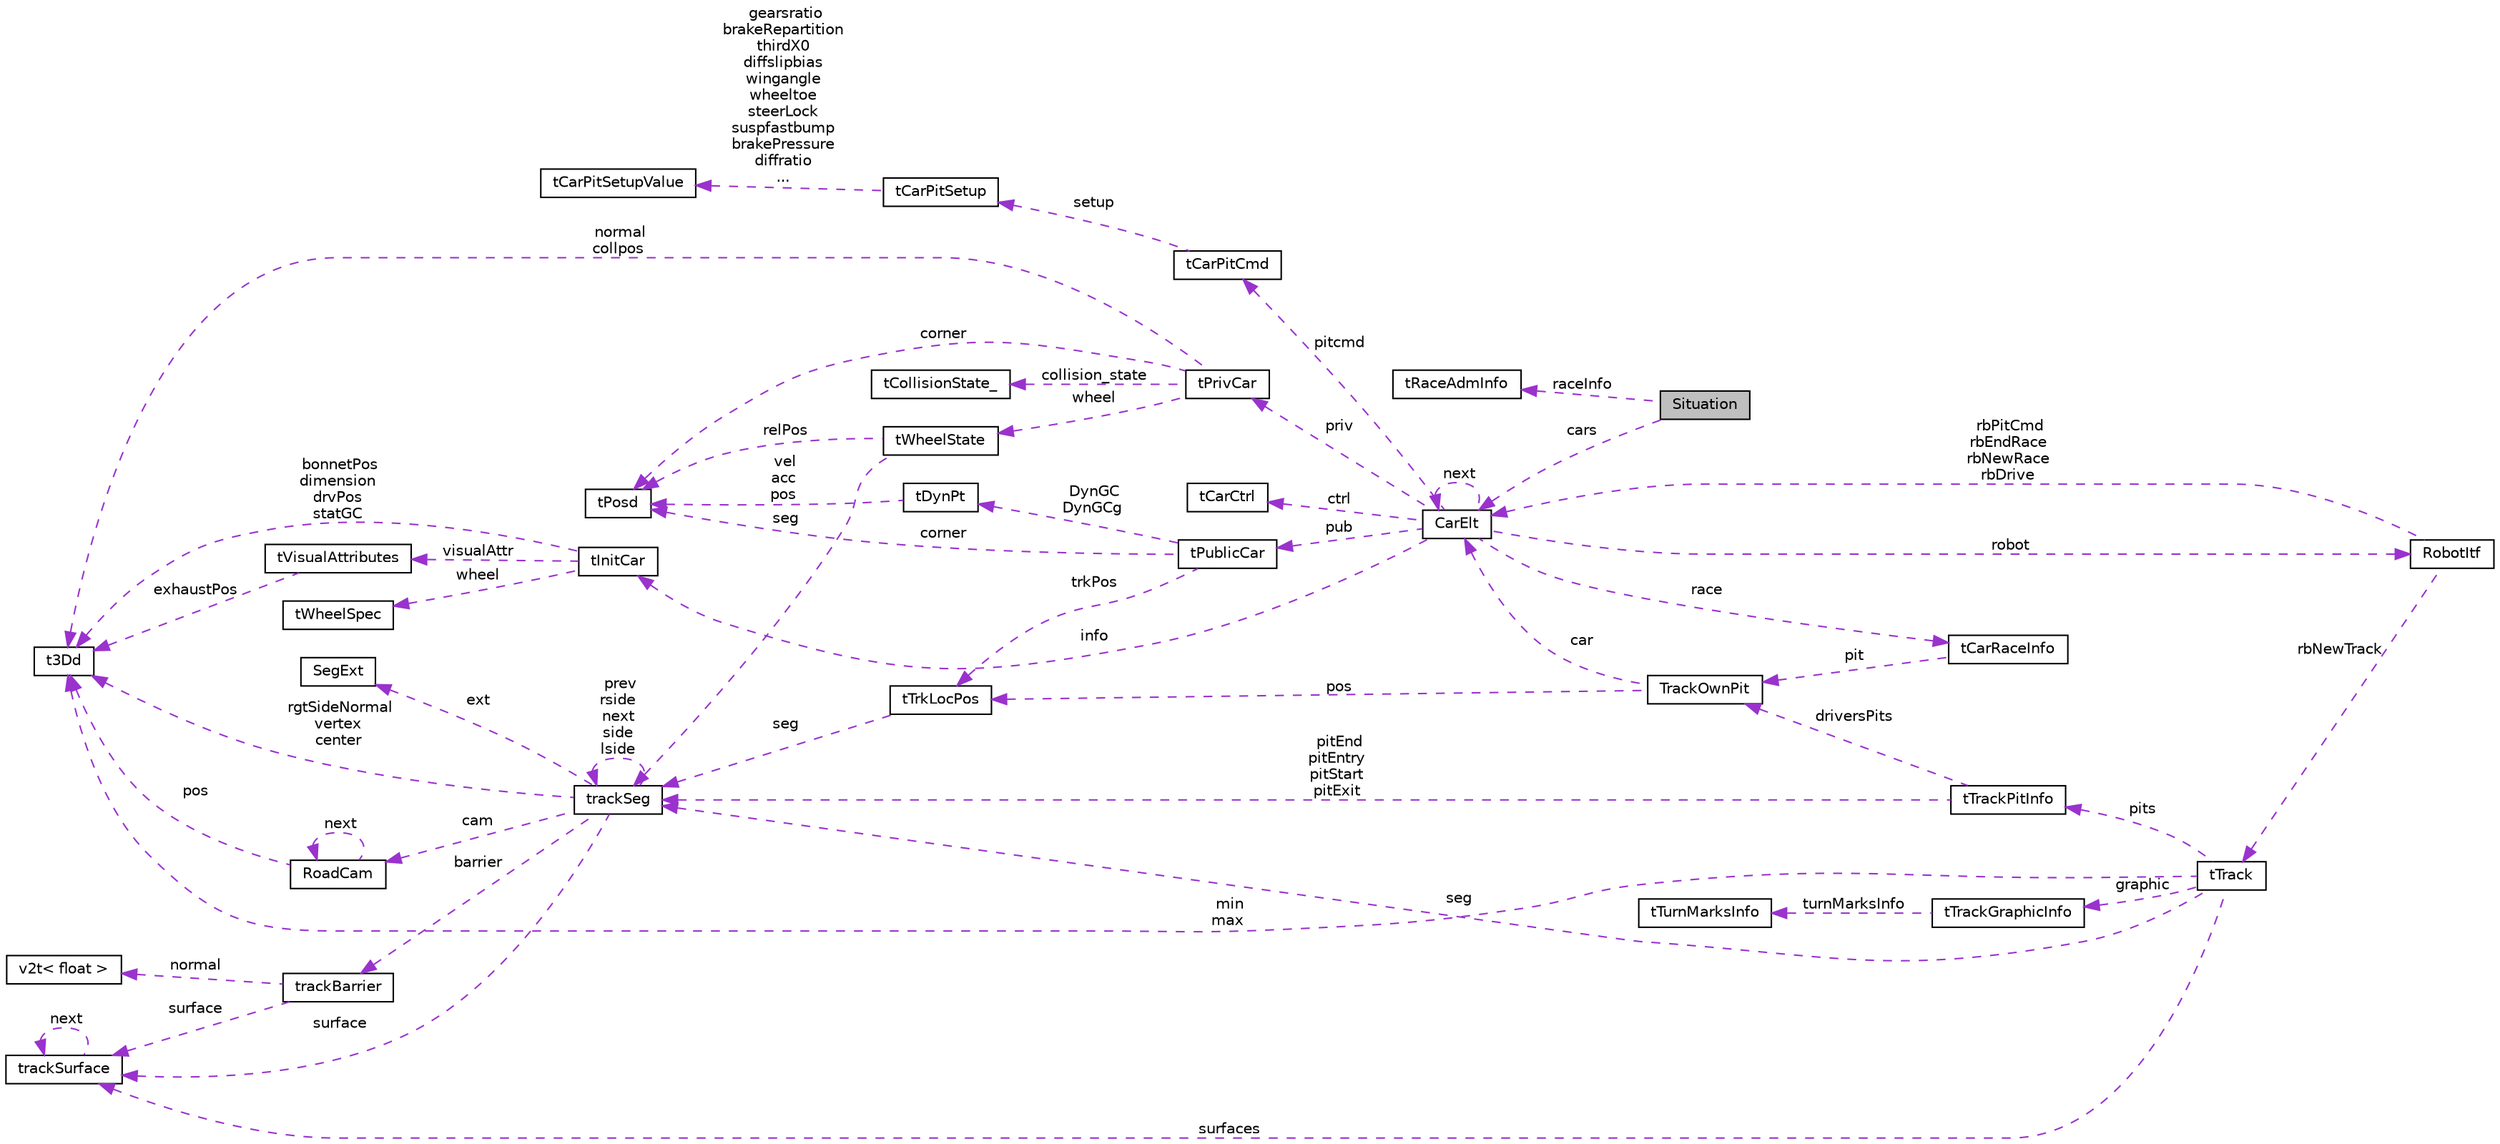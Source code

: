 digraph "Situation"
{
  edge [fontname="Helvetica",fontsize="10",labelfontname="Helvetica",labelfontsize="10"];
  node [fontname="Helvetica",fontsize="10",shape=record];
  rankdir="LR";
  Node1 [label="Situation",height=0.2,width=0.4,color="black", fillcolor="grey75", style="filled", fontcolor="black"];
  Node2 -> Node1 [dir="back",color="darkorchid3",fontsize="10",style="dashed",label=" raceInfo" ,fontname="Helvetica"];
  Node2 [label="tRaceAdmInfo",height=0.2,width=0.4,color="black", fillcolor="white", style="filled",URL="$structt_race_adm_info.html",tooltip="General info on current race. "];
  Node3 -> Node1 [dir="back",color="darkorchid3",fontsize="10",style="dashed",label=" cars" ,fontname="Helvetica"];
  Node3 [label="CarElt",height=0.2,width=0.4,color="black", fillcolor="white", style="filled",URL="$struct_car_elt.html",tooltip="Car structure (tCarElt). "];
  Node4 -> Node3 [dir="back",color="darkorchid3",fontsize="10",style="dashed",label=" robot" ,fontname="Helvetica"];
  Node4 [label="RobotItf",height=0.2,width=0.4,color="black", fillcolor="white", style="filled",URL="$struct_robot_itf.html",tooltip="Interface Structure for Robots. "];
  Node3 -> Node4 [dir="back",color="darkorchid3",fontsize="10",style="dashed",label=" rbPitCmd\nrbEndRace\nrbNewRace\nrbDrive" ,fontname="Helvetica"];
  Node5 -> Node4 [dir="back",color="darkorchid3",fontsize="10",style="dashed",label=" rbNewTrack" ,fontname="Helvetica"];
  Node5 [label="tTrack",height=0.2,width=0.4,color="black", fillcolor="white", style="filled",URL="$structt_track.html",tooltip="Track structure. "];
  Node6 -> Node5 [dir="back",color="darkorchid3",fontsize="10",style="dashed",label=" min\nmax" ,fontname="Helvetica"];
  Node6 [label="t3Dd",height=0.2,width=0.4,color="black", fillcolor="white", style="filled",URL="$structt3_dd.html",tooltip="3D point. "];
  Node7 -> Node5 [dir="back",color="darkorchid3",fontsize="10",style="dashed",label=" surfaces" ,fontname="Helvetica"];
  Node7 [label="trackSurface",height=0.2,width=0.4,color="black", fillcolor="white", style="filled",URL="$structtrack_surface.html",tooltip="Surface. "];
  Node7 -> Node7 [dir="back",color="darkorchid3",fontsize="10",style="dashed",label=" next" ,fontname="Helvetica"];
  Node8 -> Node5 [dir="back",color="darkorchid3",fontsize="10",style="dashed",label=" pits" ,fontname="Helvetica"];
  Node8 [label="tTrackPitInfo",height=0.2,width=0.4,color="black", fillcolor="white", style="filled",URL="$structt_track_pit_info.html",tooltip="Pits Info Structure. "];
  Node9 -> Node8 [dir="back",color="darkorchid3",fontsize="10",style="dashed",label=" driversPits" ,fontname="Helvetica"];
  Node9 [label="TrackOwnPit",height=0.2,width=0.4,color="black", fillcolor="white", style="filled",URL="$struct_track_own_pit.html",tooltip="Driver&#39;s pit. "];
  Node10 -> Node9 [dir="back",color="darkorchid3",fontsize="10",style="dashed",label=" pos" ,fontname="Helvetica"];
  Node10 [label="tTrkLocPos",height=0.2,width=0.4,color="black", fillcolor="white", style="filled",URL="$structt_trk_loc_pos.html",tooltip="Location on the track in local coordinates. "];
  Node11 -> Node10 [dir="back",color="darkorchid3",fontsize="10",style="dashed",label=" seg" ,fontname="Helvetica"];
  Node11 [label="trackSeg",height=0.2,width=0.4,color="black", fillcolor="white", style="filled",URL="$structtrack_seg.html",tooltip="Track segment (tTrackSeg) The segments can be straights (type TR_STR): (the track goes from the right..."];
  Node6 -> Node11 [dir="back",color="darkorchid3",fontsize="10",style="dashed",label=" rgtSideNormal\nvertex\ncenter" ,fontname="Helvetica"];
  Node12 -> Node11 [dir="back",color="darkorchid3",fontsize="10",style="dashed",label=" barrier" ,fontname="Helvetica"];
  Node12 [label="trackBarrier",height=0.2,width=0.4,color="black", fillcolor="white", style="filled",URL="$structtrack_barrier.html",tooltip="Barrier. "];
  Node7 -> Node12 [dir="back",color="darkorchid3",fontsize="10",style="dashed",label=" surface" ,fontname="Helvetica"];
  Node13 -> Node12 [dir="back",color="darkorchid3",fontsize="10",style="dashed",label=" normal" ,fontname="Helvetica"];
  Node13 [label="v2t\< float \>",height=0.2,width=0.4,color="black", fillcolor="white", style="filled",URL="$classv2t.html"];
  Node7 -> Node11 [dir="back",color="darkorchid3",fontsize="10",style="dashed",label=" surface" ,fontname="Helvetica"];
  Node14 -> Node11 [dir="back",color="darkorchid3",fontsize="10",style="dashed",label=" cam" ,fontname="Helvetica"];
  Node14 [label="RoadCam",height=0.2,width=0.4,color="black", fillcolor="white", style="filled",URL="$struct_road_cam.html",tooltip="road camera "];
  Node6 -> Node14 [dir="back",color="darkorchid3",fontsize="10",style="dashed",label=" pos" ,fontname="Helvetica"];
  Node14 -> Node14 [dir="back",color="darkorchid3",fontsize="10",style="dashed",label=" next" ,fontname="Helvetica"];
  Node15 -> Node11 [dir="back",color="darkorchid3",fontsize="10",style="dashed",label=" ext" ,fontname="Helvetica"];
  Node15 [label="SegExt",height=0.2,width=0.4,color="black", fillcolor="white", style="filled",URL="$struct_seg_ext.html",tooltip="Extended track segment. "];
  Node11 -> Node11 [dir="back",color="darkorchid3",fontsize="10",style="dashed",label=" prev\nrside\nnext\nside\nlside" ,fontname="Helvetica"];
  Node3 -> Node9 [dir="back",color="darkorchid3",fontsize="10",style="dashed",label=" car" ,fontname="Helvetica"];
  Node11 -> Node8 [dir="back",color="darkorchid3",fontsize="10",style="dashed",label=" pitEnd\npitEntry\npitStart\npitExit" ,fontname="Helvetica"];
  Node16 -> Node5 [dir="back",color="darkorchid3",fontsize="10",style="dashed",label=" graphic" ,fontname="Helvetica"];
  Node16 [label="tTrackGraphicInfo",height=0.2,width=0.4,color="black", fillcolor="white", style="filled",URL="$structt_track_graphic_info.html"];
  Node17 -> Node16 [dir="back",color="darkorchid3",fontsize="10",style="dashed",label=" turnMarksInfo" ,fontname="Helvetica"];
  Node17 [label="tTurnMarksInfo",height=0.2,width=0.4,color="black", fillcolor="white", style="filled",URL="$structt_turn_marks_info.html"];
  Node11 -> Node5 [dir="back",color="darkorchid3",fontsize="10",style="dashed",label=" seg" ,fontname="Helvetica"];
  Node18 -> Node3 [dir="back",color="darkorchid3",fontsize="10",style="dashed",label=" pitcmd" ,fontname="Helvetica"];
  Node18 [label="tCarPitCmd",height=0.2,width=0.4,color="black", fillcolor="white", style="filled",URL="$structt_car_pit_cmd.html",tooltip="Command issued by the car during pit stop. "];
  Node19 -> Node18 [dir="back",color="darkorchid3",fontsize="10",style="dashed",label=" setup" ,fontname="Helvetica"];
  Node19 [label="tCarPitSetup",height=0.2,width=0.4,color="black", fillcolor="white", style="filled",URL="$structt_car_pit_setup.html"];
  Node20 -> Node19 [dir="back",color="darkorchid3",fontsize="10",style="dashed",label=" gearsratio\nbrakeRepartition\nthirdX0\ndiffslipbias\nwingangle\nwheeltoe\nsteerLock\nsuspfastbump\nbrakePressure\ndiffratio\n..." ,fontname="Helvetica"];
  Node20 [label="tCarPitSetupValue",height=0.2,width=0.4,color="black", fillcolor="white", style="filled",URL="$structt_car_pit_setup_value.html"];
  Node21 -> Node3 [dir="back",color="darkorchid3",fontsize="10",style="dashed",label=" info" ,fontname="Helvetica"];
  Node21 [label="tInitCar",height=0.2,width=0.4,color="black", fillcolor="white", style="filled",URL="$structt_init_car.html",tooltip="Static Public info. "];
  Node6 -> Node21 [dir="back",color="darkorchid3",fontsize="10",style="dashed",label=" bonnetPos\ndimension\ndrvPos\nstatGC" ,fontname="Helvetica"];
  Node22 -> Node21 [dir="back",color="darkorchid3",fontsize="10",style="dashed",label=" visualAttr" ,fontname="Helvetica"];
  Node22 [label="tVisualAttributes",height=0.2,width=0.4,color="black", fillcolor="white", style="filled",URL="$structt_visual_attributes.html",tooltip="Static visual attributes. "];
  Node6 -> Node22 [dir="back",color="darkorchid3",fontsize="10",style="dashed",label=" exhaustPos" ,fontname="Helvetica"];
  Node23 -> Node21 [dir="back",color="darkorchid3",fontsize="10",style="dashed",label=" wheel" ,fontname="Helvetica"];
  Node23 [label="tWheelSpec",height=0.2,width=0.4,color="black", fillcolor="white", style="filled",URL="$structt_wheel_spec.html",tooltip="Wheels Specifications. "];
  Node24 -> Node3 [dir="back",color="darkorchid3",fontsize="10",style="dashed",label=" priv" ,fontname="Helvetica"];
  Node24 [label="tPrivCar",height=0.2,width=0.4,color="black", fillcolor="white", style="filled",URL="$structt_priv_car.html",tooltip="Data known only by the driver. "];
  Node6 -> Node24 [dir="back",color="darkorchid3",fontsize="10",style="dashed",label=" normal\ncollpos" ,fontname="Helvetica"];
  Node25 -> Node24 [dir="back",color="darkorchid3",fontsize="10",style="dashed",label=" collision_state" ,fontname="Helvetica"];
  Node25 [label="tCollisionState_",height=0.2,width=0.4,color="black", fillcolor="white", style="filled",URL="$structt_collision_state__.html"];
  Node26 -> Node24 [dir="back",color="darkorchid3",fontsize="10",style="dashed",label=" wheel" ,fontname="Helvetica"];
  Node26 [label="tWheelState",height=0.2,width=0.4,color="black", fillcolor="white", style="filled",URL="$structt_wheel_state.html",tooltip="Dynamic wheel information. "];
  Node27 -> Node26 [dir="back",color="darkorchid3",fontsize="10",style="dashed",label=" relPos" ,fontname="Helvetica"];
  Node27 [label="tPosd",height=0.2,width=0.4,color="black", fillcolor="white", style="filled",URL="$structt_posd.html",tooltip="6 DOF position. "];
  Node11 -> Node26 [dir="back",color="darkorchid3",fontsize="10",style="dashed",label=" seg" ,fontname="Helvetica"];
  Node27 -> Node24 [dir="back",color="darkorchid3",fontsize="10",style="dashed",label=" corner" ,fontname="Helvetica"];
  Node28 -> Node3 [dir="back",color="darkorchid3",fontsize="10",style="dashed",label=" ctrl" ,fontname="Helvetica"];
  Node28 [label="tCarCtrl",height=0.2,width=0.4,color="black", fillcolor="white", style="filled",URL="$structt_car_ctrl.html",tooltip="Info returned by driver during the race. "];
  Node29 -> Node3 [dir="back",color="darkorchid3",fontsize="10",style="dashed",label=" race" ,fontname="Helvetica"];
  Node29 [label="tCarRaceInfo",height=0.2,width=0.4,color="black", fillcolor="white", style="filled",URL="$structt_car_race_info.html",tooltip="Race Administrative info. "];
  Node9 -> Node29 [dir="back",color="darkorchid3",fontsize="10",style="dashed",label=" pit" ,fontname="Helvetica"];
  Node3 -> Node3 [dir="back",color="darkorchid3",fontsize="10",style="dashed",label=" next" ,fontname="Helvetica"];
  Node30 -> Node3 [dir="back",color="darkorchid3",fontsize="10",style="dashed",label=" pub" ,fontname="Helvetica"];
  Node30 [label="tPublicCar",height=0.2,width=0.4,color="black", fillcolor="white", style="filled",URL="$structt_public_car.html",tooltip="Public info on the cars. "];
  Node10 -> Node30 [dir="back",color="darkorchid3",fontsize="10",style="dashed",label=" trkPos" ,fontname="Helvetica"];
  Node31 -> Node30 [dir="back",color="darkorchid3",fontsize="10",style="dashed",label=" DynGC\nDynGCg" ,fontname="Helvetica"];
  Node31 [label="tDynPt",height=0.2,width=0.4,color="black", fillcolor="white", style="filled",URL="$structt_dyn_pt.html",tooltip="Dynamic point structure. "];
  Node27 -> Node31 [dir="back",color="darkorchid3",fontsize="10",style="dashed",label=" vel\nacc\npos" ,fontname="Helvetica"];
  Node27 -> Node30 [dir="back",color="darkorchid3",fontsize="10",style="dashed",label=" corner" ,fontname="Helvetica"];
}
